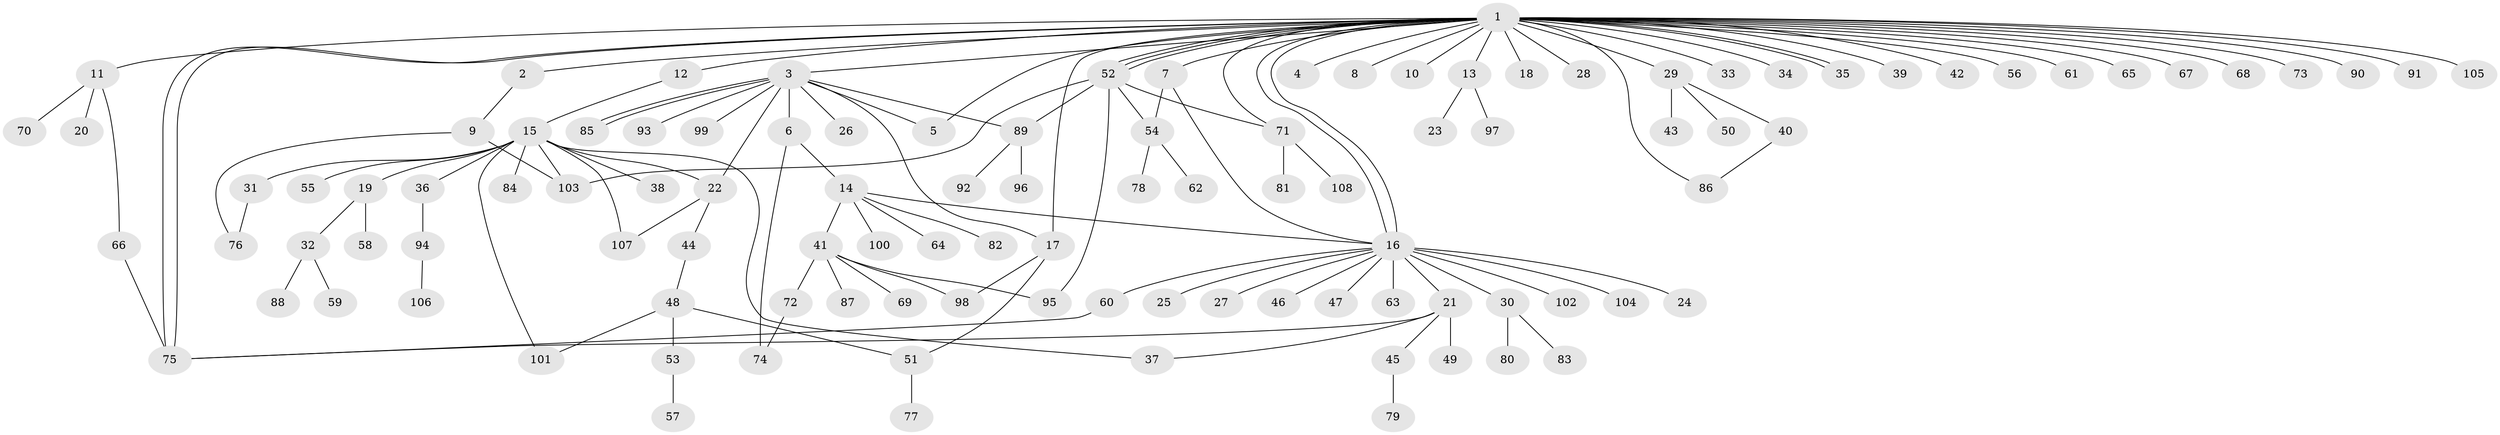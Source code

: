 // Generated by graph-tools (version 1.1) at 2025/11/02/27/25 16:11:16]
// undirected, 108 vertices, 135 edges
graph export_dot {
graph [start="1"]
  node [color=gray90,style=filled];
  1;
  2;
  3;
  4;
  5;
  6;
  7;
  8;
  9;
  10;
  11;
  12;
  13;
  14;
  15;
  16;
  17;
  18;
  19;
  20;
  21;
  22;
  23;
  24;
  25;
  26;
  27;
  28;
  29;
  30;
  31;
  32;
  33;
  34;
  35;
  36;
  37;
  38;
  39;
  40;
  41;
  42;
  43;
  44;
  45;
  46;
  47;
  48;
  49;
  50;
  51;
  52;
  53;
  54;
  55;
  56;
  57;
  58;
  59;
  60;
  61;
  62;
  63;
  64;
  65;
  66;
  67;
  68;
  69;
  70;
  71;
  72;
  73;
  74;
  75;
  76;
  77;
  78;
  79;
  80;
  81;
  82;
  83;
  84;
  85;
  86;
  87;
  88;
  89;
  90;
  91;
  92;
  93;
  94;
  95;
  96;
  97;
  98;
  99;
  100;
  101;
  102;
  103;
  104;
  105;
  106;
  107;
  108;
  1 -- 2;
  1 -- 3;
  1 -- 4;
  1 -- 5;
  1 -- 7;
  1 -- 8;
  1 -- 10;
  1 -- 11;
  1 -- 12;
  1 -- 13;
  1 -- 16;
  1 -- 16;
  1 -- 17;
  1 -- 18;
  1 -- 28;
  1 -- 29;
  1 -- 33;
  1 -- 34;
  1 -- 35;
  1 -- 35;
  1 -- 39;
  1 -- 42;
  1 -- 52;
  1 -- 52;
  1 -- 52;
  1 -- 56;
  1 -- 61;
  1 -- 65;
  1 -- 67;
  1 -- 68;
  1 -- 71;
  1 -- 73;
  1 -- 75;
  1 -- 75;
  1 -- 86;
  1 -- 90;
  1 -- 91;
  1 -- 105;
  2 -- 9;
  3 -- 5;
  3 -- 6;
  3 -- 17;
  3 -- 22;
  3 -- 26;
  3 -- 85;
  3 -- 85;
  3 -- 89;
  3 -- 93;
  3 -- 99;
  6 -- 14;
  6 -- 74;
  7 -- 16;
  7 -- 54;
  9 -- 76;
  9 -- 103;
  11 -- 20;
  11 -- 66;
  11 -- 70;
  12 -- 15;
  13 -- 23;
  13 -- 97;
  14 -- 16;
  14 -- 41;
  14 -- 64;
  14 -- 82;
  14 -- 100;
  15 -- 19;
  15 -- 22;
  15 -- 31;
  15 -- 36;
  15 -- 37;
  15 -- 38;
  15 -- 55;
  15 -- 84;
  15 -- 101;
  15 -- 103;
  15 -- 107;
  16 -- 21;
  16 -- 24;
  16 -- 25;
  16 -- 27;
  16 -- 30;
  16 -- 46;
  16 -- 47;
  16 -- 60;
  16 -- 63;
  16 -- 102;
  16 -- 104;
  17 -- 51;
  17 -- 98;
  19 -- 32;
  19 -- 58;
  21 -- 37;
  21 -- 45;
  21 -- 49;
  21 -- 75;
  22 -- 44;
  22 -- 107;
  29 -- 40;
  29 -- 43;
  29 -- 50;
  30 -- 80;
  30 -- 83;
  31 -- 76;
  32 -- 59;
  32 -- 88;
  36 -- 94;
  40 -- 86;
  41 -- 69;
  41 -- 72;
  41 -- 87;
  41 -- 95;
  41 -- 98;
  44 -- 48;
  45 -- 79;
  48 -- 51;
  48 -- 53;
  48 -- 101;
  51 -- 77;
  52 -- 54;
  52 -- 71;
  52 -- 89;
  52 -- 95;
  52 -- 103;
  53 -- 57;
  54 -- 62;
  54 -- 78;
  60 -- 75;
  66 -- 75;
  71 -- 81;
  71 -- 108;
  72 -- 74;
  89 -- 92;
  89 -- 96;
  94 -- 106;
}
